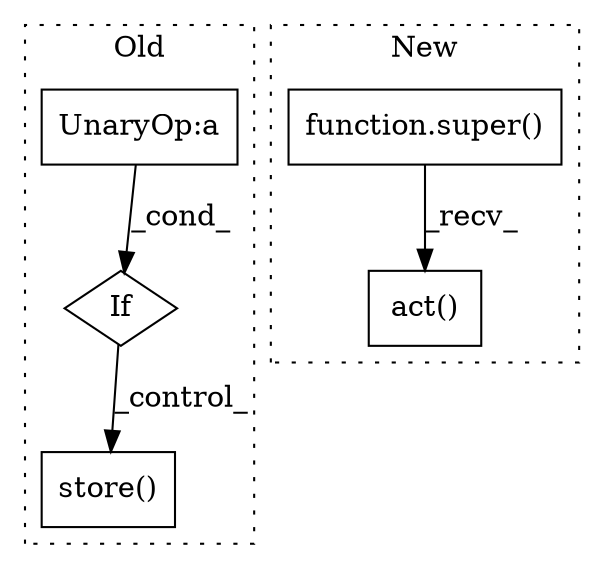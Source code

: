 digraph G {
subgraph cluster0 {
1 [label="store()" a="75" s="6870,6956" l="43,1" shape="box"];
3 [label="If" a="96" s="6833" l="3" shape="diamond"];
4 [label="UnaryOp:a" a="61" s="6836" l="20" shape="box"];
label = "Old";
style="dotted";
}
subgraph cluster1 {
2 [label="function.super()" a="75" s="6983" l="7" shape="box"];
5 [label="act()" a="75" s="6983,7009" l="12,1" shape="box"];
label = "New";
style="dotted";
}
2 -> 5 [label="_recv_"];
3 -> 1 [label="_control_"];
4 -> 3 [label="_cond_"];
}